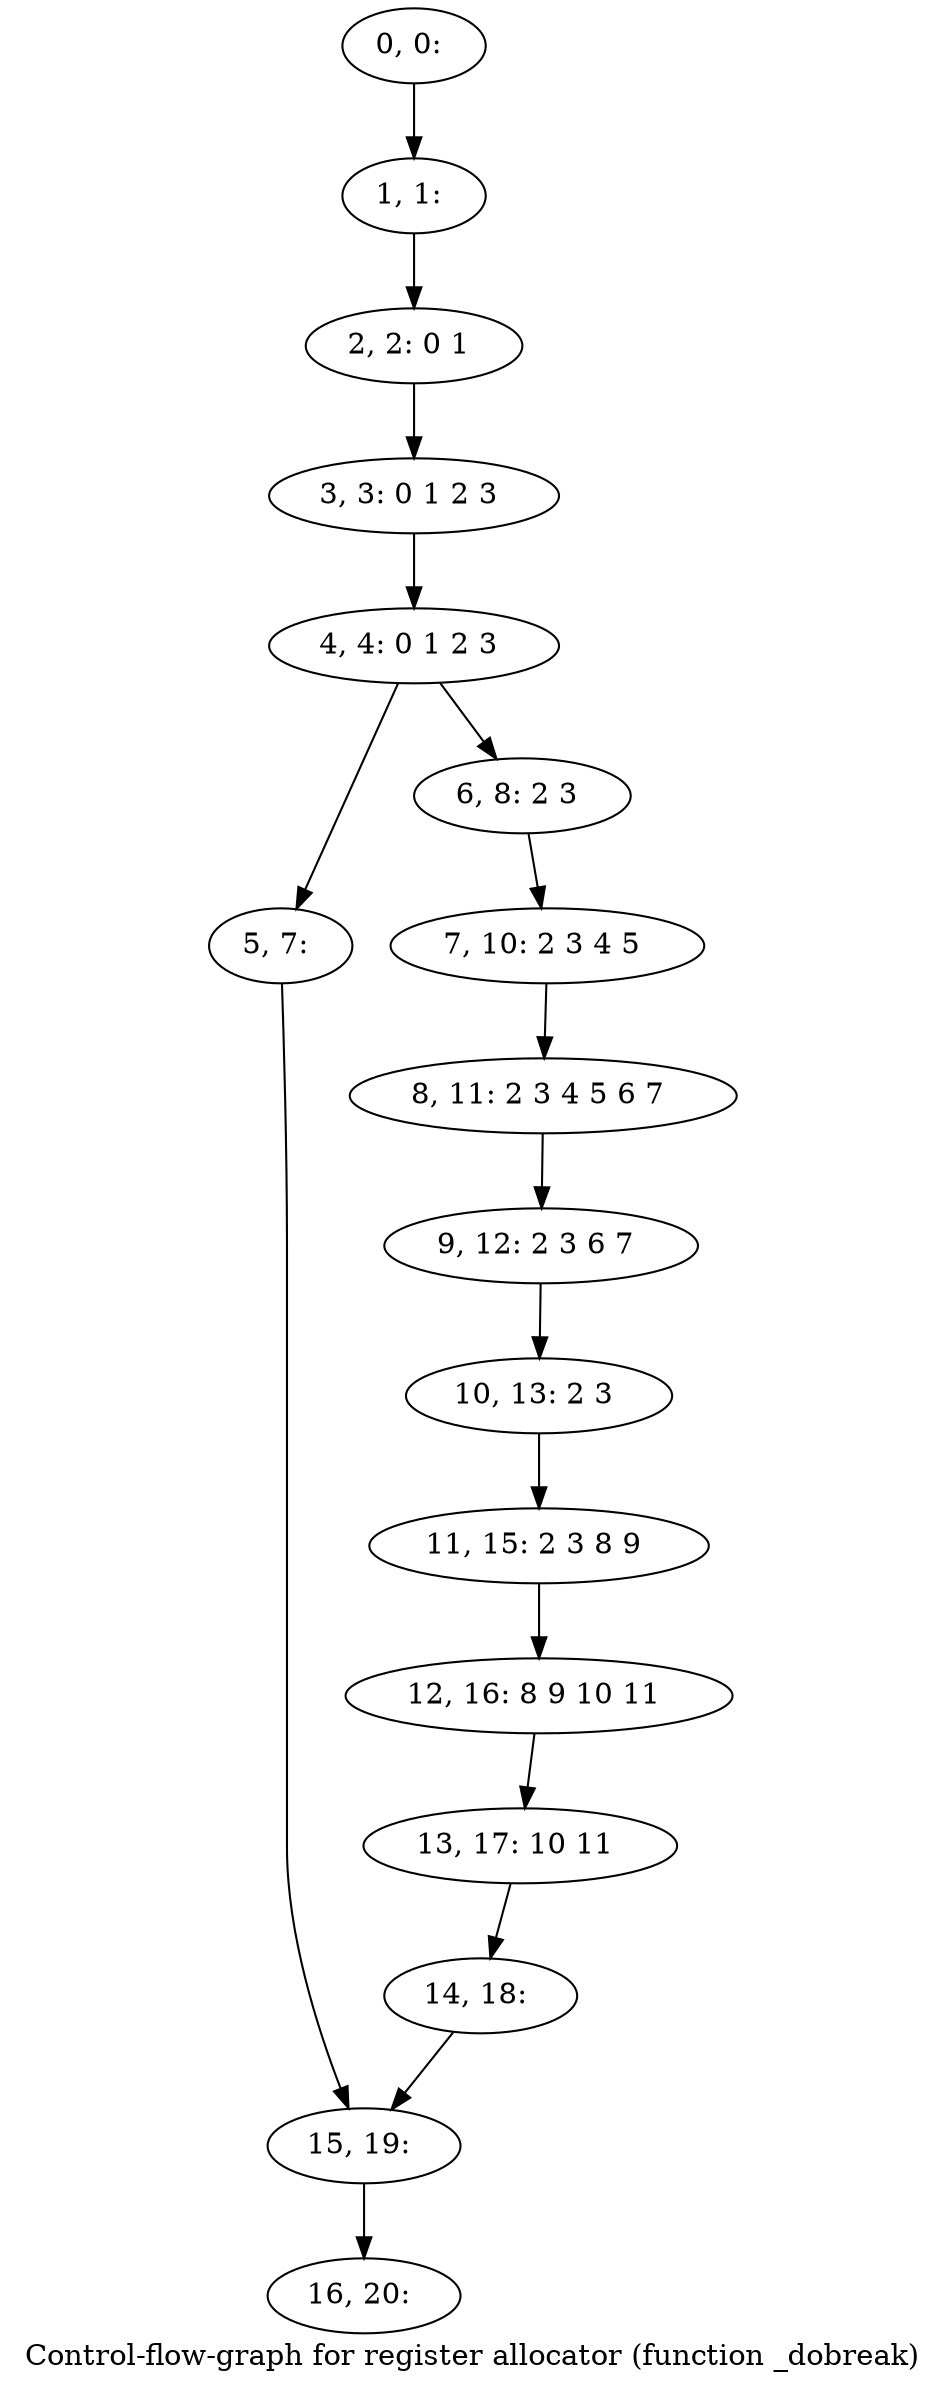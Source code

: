 digraph G {
graph [label="Control-flow-graph for register allocator (function _dobreak)"]
0[label="0, 0: "];
1[label="1, 1: "];
2[label="2, 2: 0 1 "];
3[label="3, 3: 0 1 2 3 "];
4[label="4, 4: 0 1 2 3 "];
5[label="5, 7: "];
6[label="6, 8: 2 3 "];
7[label="7, 10: 2 3 4 5 "];
8[label="8, 11: 2 3 4 5 6 7 "];
9[label="9, 12: 2 3 6 7 "];
10[label="10, 13: 2 3 "];
11[label="11, 15: 2 3 8 9 "];
12[label="12, 16: 8 9 10 11 "];
13[label="13, 17: 10 11 "];
14[label="14, 18: "];
15[label="15, 19: "];
16[label="16, 20: "];
0->1 ;
1->2 ;
2->3 ;
3->4 ;
4->5 ;
4->6 ;
5->15 ;
6->7 ;
7->8 ;
8->9 ;
9->10 ;
10->11 ;
11->12 ;
12->13 ;
13->14 ;
14->15 ;
15->16 ;
}

